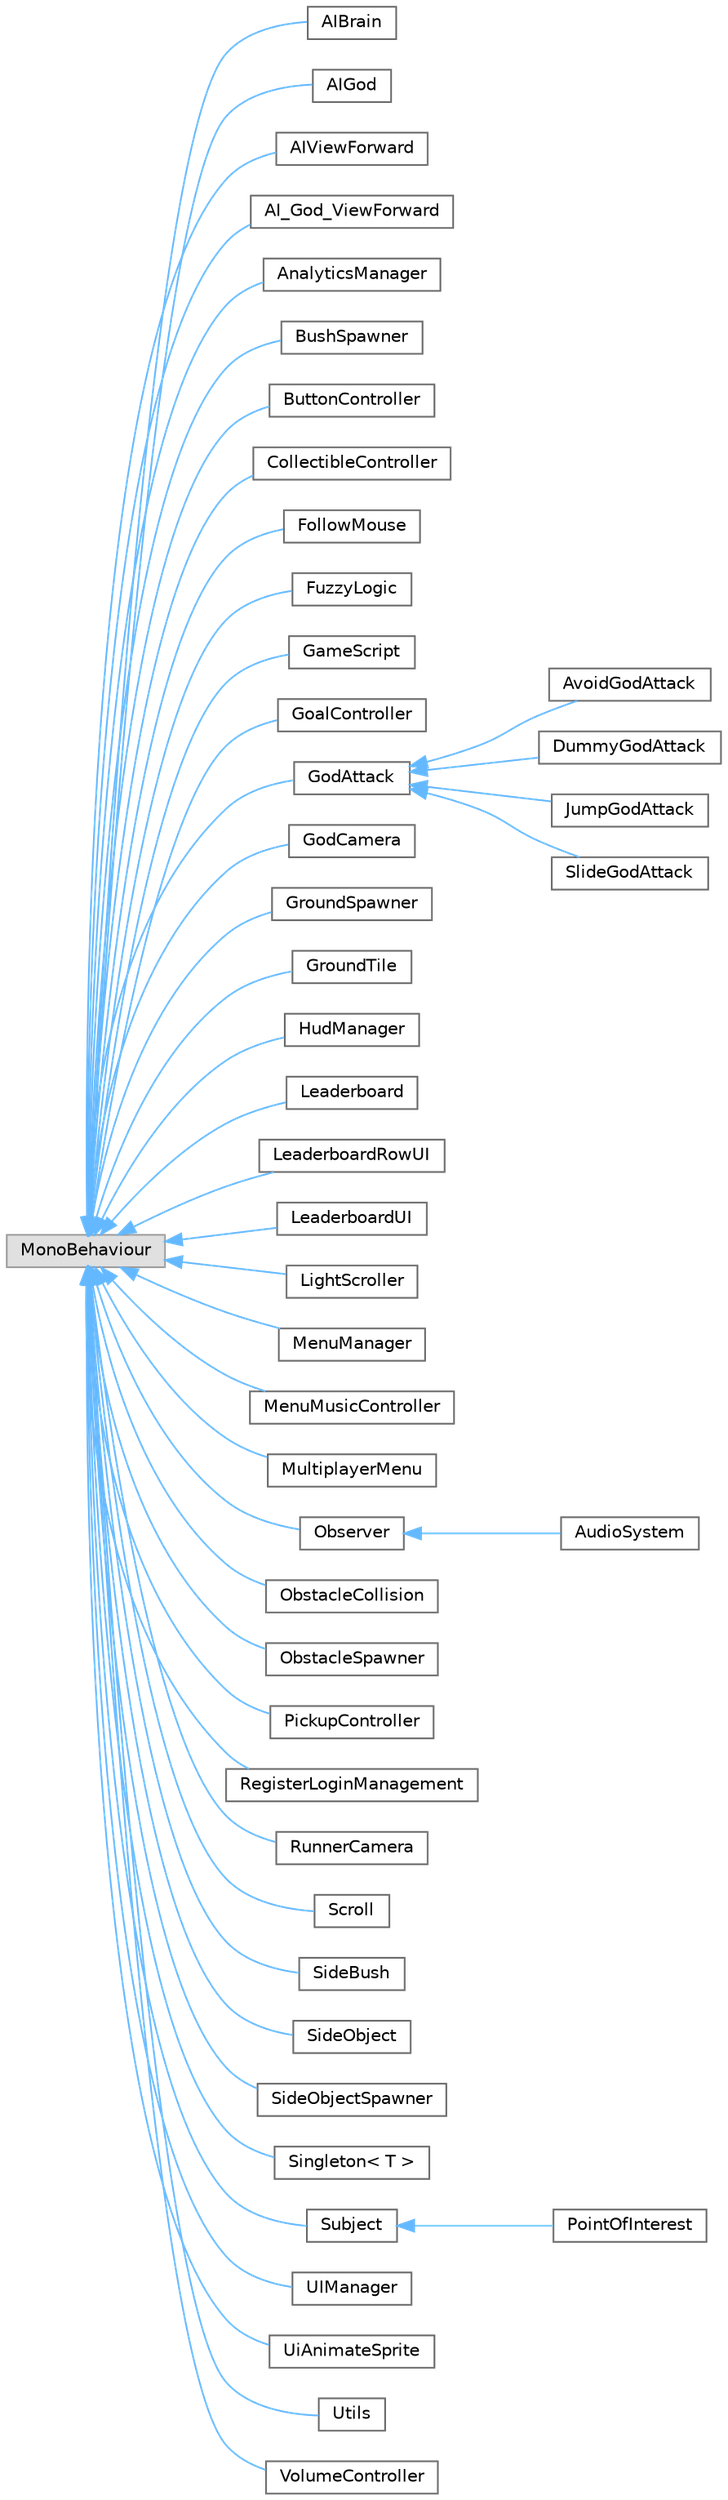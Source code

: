 digraph "Graphical Class Hierarchy"
{
 // LATEX_PDF_SIZE
  bgcolor="transparent";
  edge [fontname=Helvetica,fontsize=10,labelfontname=Helvetica,labelfontsize=10];
  node [fontname=Helvetica,fontsize=10,shape=box,height=0.2,width=0.4];
  rankdir="LR";
  Node0 [label="MonoBehaviour",height=0.2,width=0.4,color="grey60", fillcolor="#E0E0E0", style="filled",tooltip=" "];
  Node0 -> Node1 [dir="back",color="steelblue1",style="solid"];
  Node1 [label="AIBrain",height=0.2,width=0.4,color="grey40", fillcolor="white", style="filled",URL="$class_a_i_brain.html",tooltip="The Brain of the AI Runner."];
  Node0 -> Node2 [dir="back",color="steelblue1",style="solid"];
  Node2 [label="AIGod",height=0.2,width=0.4,color="grey40", fillcolor="white", style="filled",URL="$class_a_i_god.html",tooltip=" "];
  Node0 -> Node3 [dir="back",color="steelblue1",style="solid"];
  Node3 [label="AIViewForward",height=0.2,width=0.4,color="grey40", fillcolor="white", style="filled",URL="$class_a_i_view_forward.html",tooltip="Is a script that keeps track of what the runner AI \"Sees\"."];
  Node0 -> Node4 [dir="back",color="steelblue1",style="solid"];
  Node4 [label="AI_God_ViewForward",height=0.2,width=0.4,color="grey40", fillcolor="white", style="filled",URL="$class_a_i___god___view_forward.html",tooltip="Class that reacts when the AI is about to collide with object"];
  Node0 -> Node5 [dir="back",color="steelblue1",style="solid"];
  Node5 [label="AnalyticsManager",height=0.2,width=0.4,color="grey40", fillcolor="white", style="filled",URL="$class_analytics_manager.html",tooltip="Receives, stores, packs and sends player data to an external database hosted on anvil"];
  Node0 -> Node6 [dir="back",color="steelblue1",style="solid"];
  Node6 [label="BushSpawner",height=0.2,width=0.4,color="grey40", fillcolor="white", style="filled",URL="$class_bush_spawner.html",tooltip="A class to manage the spawning of objects on the bounds of the track"];
  Node0 -> Node7 [dir="back",color="steelblue1",style="solid"];
  Node7 [label="ButtonController",height=0.2,width=0.4,color="grey40", fillcolor="white", style="filled",URL="$class_button_controller.html",tooltip="Deals with settings and help button presses on main menu"];
  Node0 -> Node8 [dir="back",color="steelblue1",style="solid"];
  Node8 [label="CollectibleController",height=0.2,width=0.4,color="grey40", fillcolor="white", style="filled",URL="$class_collectible_controller.html",tooltip="Handles the destruction and score of pickups"];
  Node0 -> Node9 [dir="back",color="steelblue1",style="solid"];
  Node9 [label="FollowMouse",height=0.2,width=0.4,color="grey40", fillcolor="white", style="filled",URL="$class_follow_mouse.html",tooltip=" "];
  Node0 -> Node10 [dir="back",color="steelblue1",style="solid"];
  Node10 [label="FuzzyLogic",height=0.2,width=0.4,color="grey40", fillcolor="white", style="filled",URL="$class_fuzzy_logic.html",tooltip="The Implementation of Fuzzy Logic in the Runner AI"];
  Node0 -> Node11 [dir="back",color="steelblue1",style="solid"];
  Node11 [label="GameScript",height=0.2,width=0.4,color="grey40", fillcolor="white", style="filled",URL="$class_game_script.html",tooltip="helps tests have access to the game features"];
  Node0 -> Node12 [dir="back",color="steelblue1",style="solid"];
  Node12 [label="GoalController",height=0.2,width=0.4,color="grey40", fillcolor="white", style="filled",URL="$class_goal_controller.html",tooltip="Class Deals with randomising goals for the player to reach during their run"];
  Node0 -> Node13 [dir="back",color="steelblue1",style="solid"];
  Node13 [label="GodAttack",height=0.2,width=0.4,color="grey40", fillcolor="white", style="filled",URL="$class_god_attack.html",tooltip="Inherit from this class to create a new attack for the god player."];
  Node13 -> Node14 [dir="back",color="steelblue1",style="solid"];
  Node14 [label="AvoidGodAttack",height=0.2,width=0.4,color="grey40", fillcolor="white", style="filled",URL="$class_avoid_god_attack.html",tooltip="Setting and spawning an avoidable obstacle at given position"];
  Node13 -> Node15 [dir="back",color="steelblue1",style="solid"];
  Node15 [label="DummyGodAttack",height=0.2,width=0.4,color="grey40", fillcolor="white", style="filled",URL="$class_dummy_god_attack.html",tooltip="Just an example script to show how to create a new attack."];
  Node13 -> Node16 [dir="back",color="steelblue1",style="solid"];
  Node16 [label="JumpGodAttack",height=0.2,width=0.4,color="grey40", fillcolor="white", style="filled",URL="$class_jump_god_attack.html",tooltip=" "];
  Node13 -> Node17 [dir="back",color="steelblue1",style="solid"];
  Node17 [label="SlideGodAttack",height=0.2,width=0.4,color="grey40", fillcolor="white", style="filled",URL="$class_slide_god_attack.html",tooltip=" "];
  Node0 -> Node18 [dir="back",color="steelblue1",style="solid"];
  Node18 [label="GodCamera",height=0.2,width=0.4,color="grey40", fillcolor="white", style="filled",URL="$class_god_camera.html",tooltip="Camera following the runner from the POV of the god. The camera is positioned at the front and look a..."];
  Node0 -> Node19 [dir="back",color="steelblue1",style="solid"];
  Node19 [label="GroundSpawner",height=0.2,width=0.4,color="grey40", fillcolor="white", style="filled",URL="$class_ground_spawner.html",tooltip="A class that spawns ground tiles to create an endless path"];
  Node0 -> Node20 [dir="back",color="steelblue1",style="solid"];
  Node20 [label="GroundTile",height=0.2,width=0.4,color="grey40", fillcolor="white", style="filled",URL="$class_ground_tile.html",tooltip="A class that defines the ground tiles that create the path, checks for collision to detect when they ..."];
  Node0 -> Node21 [dir="back",color="steelblue1",style="solid"];
  Node21 [label="HudManager",height=0.2,width=0.4,color="grey40", fillcolor="white", style="filled",URL="$class_hud_manager.html",tooltip="Classes that manages the hud between scenes"];
  Node0 -> Node22 [dir="back",color="steelblue1",style="solid"];
  Node22 [label="Leaderboard",height=0.2,width=0.4,color="grey40", fillcolor="white", style="filled",URL="$class_leaderboard.html",tooltip="Take care of fetching and converting data from Anvil to LeaderboardData."];
  Node0 -> Node23 [dir="back",color="steelblue1",style="solid"];
  Node23 [label="LeaderboardRowUI",height=0.2,width=0.4,color="grey40", fillcolor="white", style="filled",URL="$class_leaderboard_row_u_i.html",tooltip=" "];
  Node0 -> Node24 [dir="back",color="steelblue1",style="solid"];
  Node24 [label="LeaderboardUI",height=0.2,width=0.4,color="grey40", fillcolor="white", style="filled",URL="$class_leaderboard_u_i.html",tooltip=" "];
  Node0 -> Node25 [dir="back",color="steelblue1",style="solid"];
  Node25 [label="LightScroller",height=0.2,width=0.4,color="grey40", fillcolor="white", style="filled",URL="$class_light_scroller.html",tooltip="Scroller to make the players light keep pace with them"];
  Node0 -> Node26 [dir="back",color="steelblue1",style="solid"];
  Node26 [label="MenuManager",height=0.2,width=0.4,color="grey40", fillcolor="white", style="filled",URL="$class_menu_manager.html",tooltip="A class which adds functionality to main menu buttons,game over buttons, and the 'Auto' game button"];
  Node0 -> Node27 [dir="back",color="steelblue1",style="solid"];
  Node27 [label="MenuMusicController",height=0.2,width=0.4,color="grey40", fillcolor="white", style="filled",URL="$class_menu_music_controller.html",tooltip="Deals with playing the menu music on both menu screens, turns off when on game screen"];
  Node0 -> Node28 [dir="back",color="steelblue1",style="solid"];
  Node28 [label="MultiplayerMenu",height=0.2,width=0.4,color="grey40", fillcolor="white", style="filled",URL="$class_multiplayer_menu.html",tooltip=" "];
  Node0 -> Node29 [dir="back",color="steelblue1",style="solid"];
  Node29 [label="Observer",height=0.2,width=0.4,color="grey40", fillcolor="white", style="filled",URL="$class_observer.html",tooltip="Abstract class used in Observer Pattern Deals with reacting to notification types"];
  Node29 -> Node30 [dir="back",color="steelblue1",style="solid"];
  Node30 [label="AudioSystem",height=0.2,width=0.4,color="grey40", fillcolor="white", style="filled",URL="$class_audio_system.html",tooltip="Deals with calling the correct audio based on the passed Notification Type from Subject"];
  Node0 -> Node31 [dir="back",color="steelblue1",style="solid"];
  Node31 [label="ObstacleCollision",height=0.2,width=0.4,color="grey40", fillcolor="white", style="filled",URL="$class_obstacle_collision.html",tooltip="A class that checks for collision with the player. Determines wheter an obstacle has hit the player o..."];
  Node0 -> Node32 [dir="back",color="steelblue1",style="solid"];
  Node32 [label="ObstacleSpawner",height=0.2,width=0.4,color="grey40", fillcolor="white", style="filled",URL="$class_obstacle_spawner.html",tooltip="A class that spawns obstacles of different types at random locations on the track."];
  Node0 -> Node33 [dir="back",color="steelblue1",style="solid"];
  Node33 [label="PickupController",height=0.2,width=0.4,color="grey40", fillcolor="white", style="filled",URL="$class_pickup_controller.html",tooltip="Handles the spawning of pickups"];
  Node0 -> Node34 [dir="back",color="steelblue1",style="solid"];
  Node34 [label="RegisterLoginManagement",height=0.2,width=0.4,color="grey40", fillcolor="white", style="filled",URL="$class_register_login_management.html",tooltip="Class that allows the user to register a username and login to the game"];
  Node0 -> Node35 [dir="back",color="steelblue1",style="solid"];
  Node35 [label="RunnerCamera",height=0.2,width=0.4,color="grey40", fillcolor="white", style="filled",URL="$class_runner_camera.html",tooltip="A class that lets the camera follow the Runner"];
  Node0 -> Node36 [dir="back",color="steelblue1",style="solid"];
  Node36 [label="Scroll",height=0.2,width=0.4,color="grey40", fillcolor="white", style="filled",URL="$class_scroll.html",tooltip=" "];
  Node0 -> Node37 [dir="back",color="steelblue1",style="solid"];
  Node37 [label="SideBush",height=0.2,width=0.4,color="grey40", fillcolor="white", style="filled",URL="$class_side_bush.html",tooltip="A class to manage the spawning of objects on the bounds of the track"];
  Node0 -> Node38 [dir="back",color="steelblue1",style="solid"];
  Node38 [label="SideObject",height=0.2,width=0.4,color="grey40", fillcolor="white", style="filled",URL="$class_side_object.html",tooltip="A class that defines the side objects that line the path, checks for collision to detect when they ar..."];
  Node0 -> Node39 [dir="back",color="steelblue1",style="solid"];
  Node39 [label="SideObjectSpawner",height=0.2,width=0.4,color="grey40", fillcolor="white", style="filled",URL="$class_side_object_spawner.html",tooltip="A class to manage the spawning of objects on the bounds of the track"];
  Node0 -> Node40 [dir="back",color="steelblue1",style="solid"];
  Node40 [label="Singleton\< T \>",height=0.2,width=0.4,color="grey40", fillcolor="white", style="filled",URL="$class_singleton.html",tooltip=" "];
  Node0 -> Node41 [dir="back",color="steelblue1",style="solid"];
  Node41 [label="Subject",height=0.2,width=0.4,color="grey40", fillcolor="white", style="filled",URL="$class_subject.html",tooltip="Abstract class for a Subject, used in Observer Pattern Registers and Unregisters Observers and deals ..."];
  Node41 -> Node42 [dir="back",color="steelblue1",style="solid"];
  Node42 [label="PointOfInterest",height=0.2,width=0.4,color="grey40", fillcolor="white", style="filled",URL="$class_point_of_interest.html",tooltip="Upon colliding or movement change, sends notification to observer with Notification type"];
  Node0 -> Node43 [dir="back",color="steelblue1",style="solid"];
  Node43 [label="UIManager",height=0.2,width=0.4,color="grey40", fillcolor="white", style="filled",URL="$class_u_i_manager.html",tooltip="A class which adds functionality to main menu buttons,game over buttons, and the 'Auto' game button"];
  Node0 -> Node44 [dir="back",color="steelblue1",style="solid"];
  Node44 [label="UiAnimateSprite",height=0.2,width=0.4,color="grey40", fillcolor="white", style="filled",URL="$class_ui_animate_sprite.html",tooltip=" "];
  Node0 -> Node45 [dir="back",color="steelblue1",style="solid"];
  Node45 [label="Utils",height=0.2,width=0.4,color="grey40", fillcolor="white", style="filled",URL="$class_utils.html",tooltip=" "];
  Node0 -> Node46 [dir="back",color="steelblue1",style="solid"];
  Node46 [label="VolumeController",height=0.2,width=0.4,color="grey40", fillcolor="white", style="filled",URL="$class_volume_controller.html",tooltip="Deals with setting the volume for audio mixers"];
}
